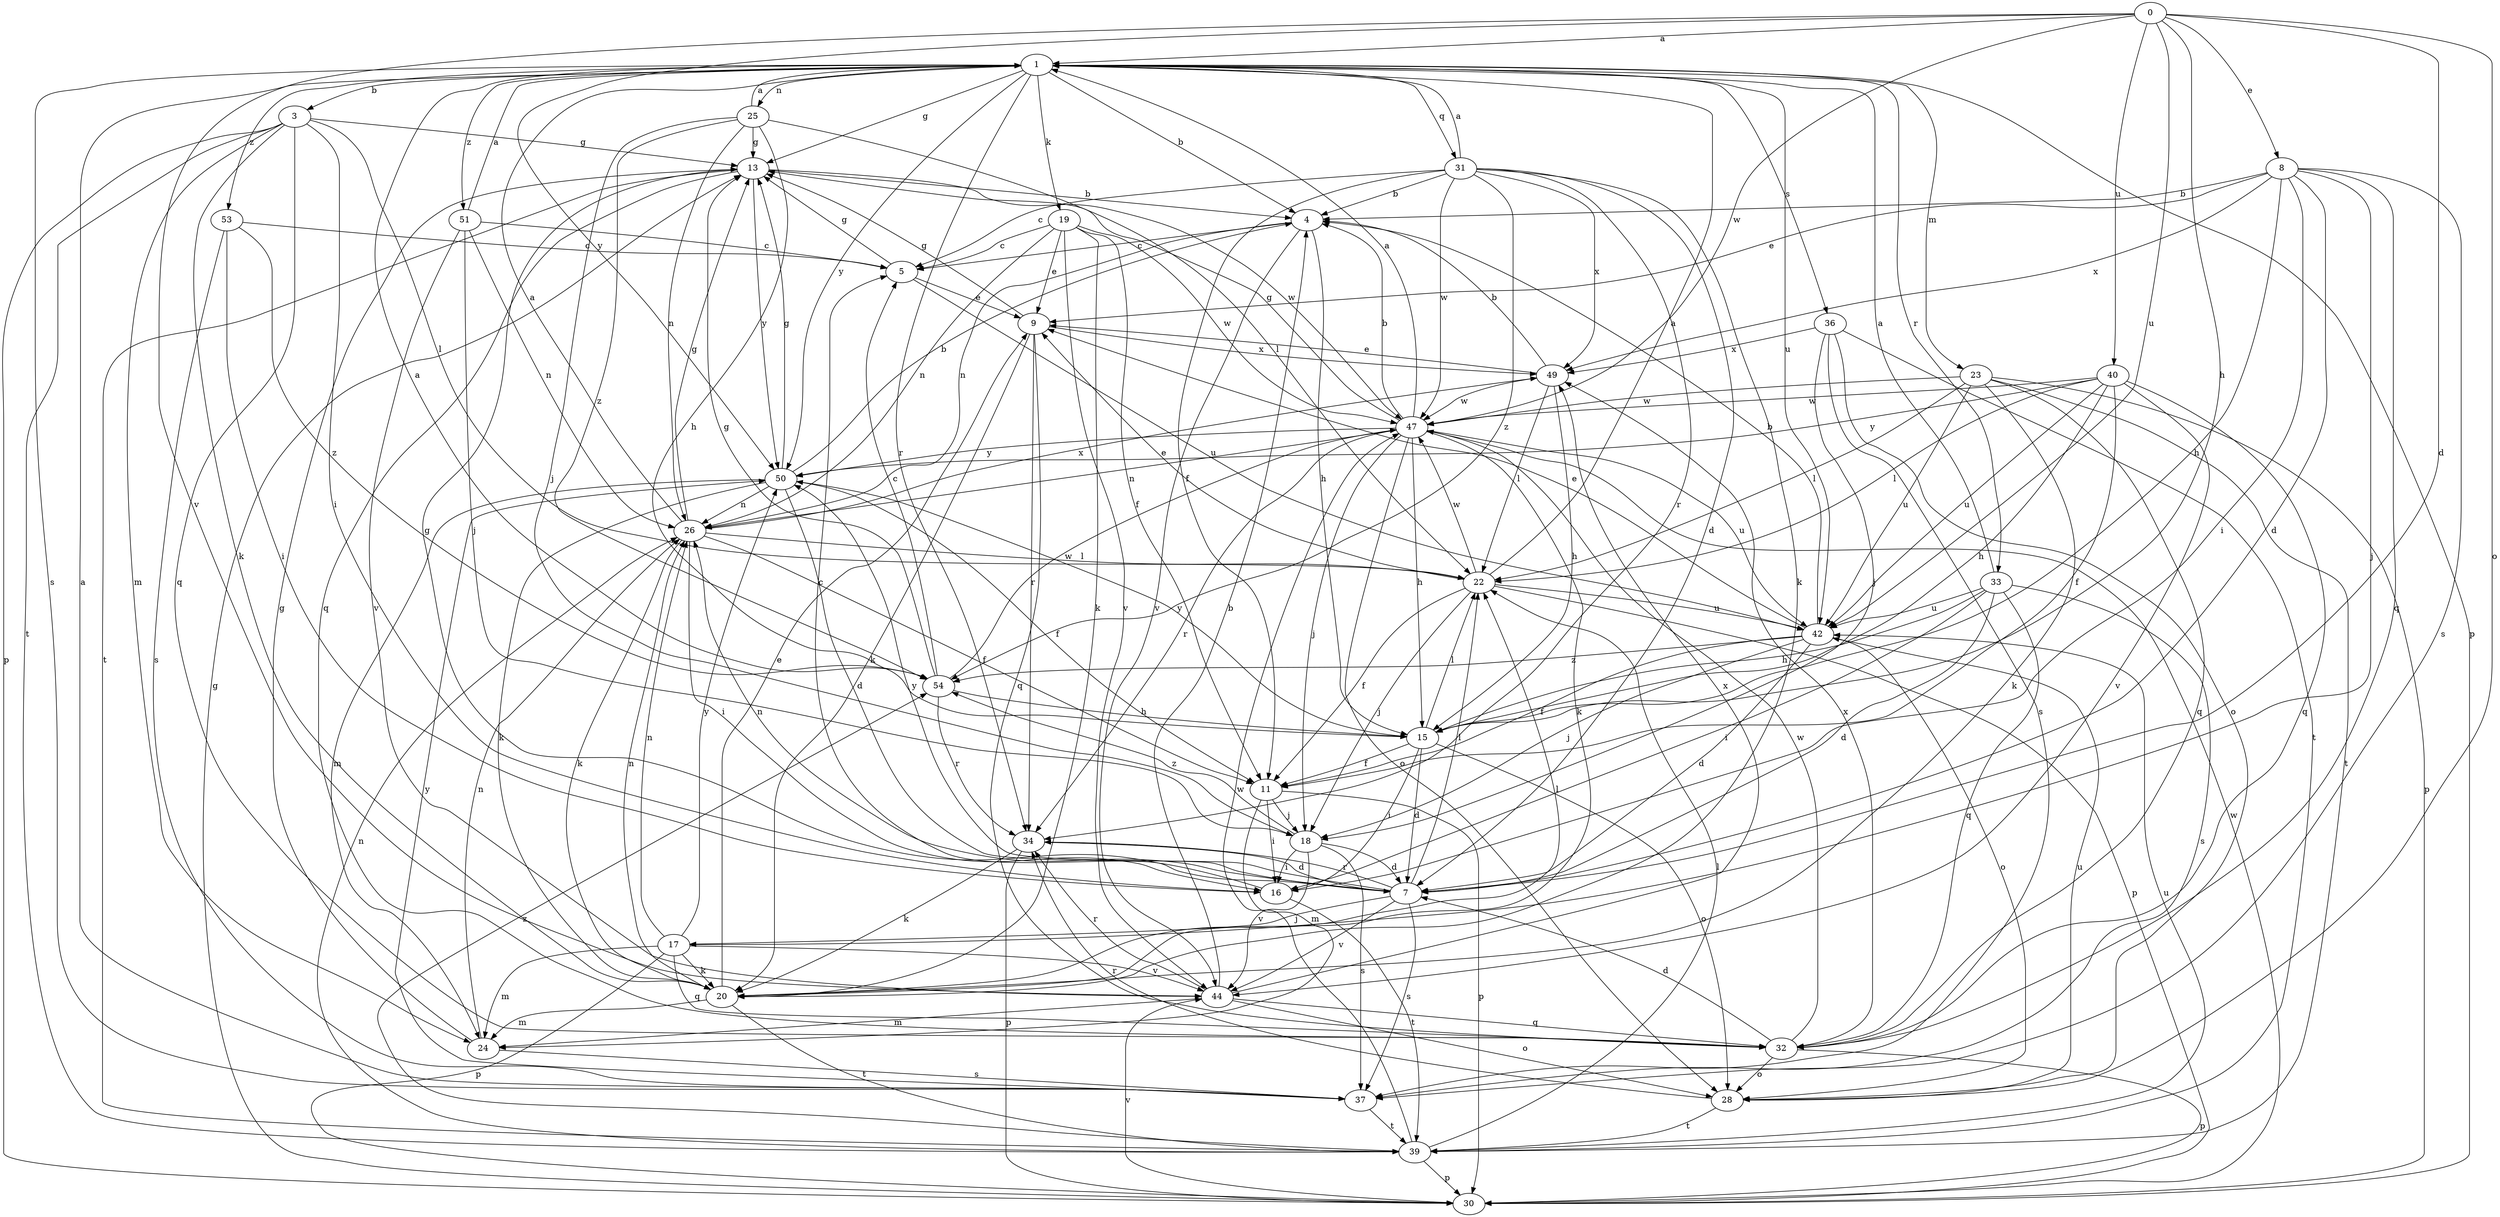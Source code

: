 strict digraph  {
0;
1;
3;
4;
5;
7;
8;
9;
11;
13;
15;
16;
17;
18;
19;
20;
22;
23;
24;
25;
26;
28;
30;
31;
32;
33;
34;
36;
37;
39;
40;
42;
44;
47;
49;
50;
51;
53;
54;
0 -> 1  [label=a];
0 -> 7  [label=d];
0 -> 8  [label=e];
0 -> 15  [label=h];
0 -> 28  [label=o];
0 -> 40  [label=u];
0 -> 42  [label=u];
0 -> 44  [label=v];
0 -> 47  [label=w];
0 -> 50  [label=y];
1 -> 3  [label=b];
1 -> 4  [label=b];
1 -> 13  [label=g];
1 -> 19  [label=k];
1 -> 23  [label=m];
1 -> 25  [label=n];
1 -> 30  [label=p];
1 -> 31  [label=q];
1 -> 33  [label=r];
1 -> 34  [label=r];
1 -> 36  [label=s];
1 -> 37  [label=s];
1 -> 42  [label=u];
1 -> 50  [label=y];
1 -> 51  [label=z];
1 -> 53  [label=z];
3 -> 13  [label=g];
3 -> 16  [label=i];
3 -> 20  [label=k];
3 -> 22  [label=l];
3 -> 24  [label=m];
3 -> 30  [label=p];
3 -> 32  [label=q];
3 -> 39  [label=t];
4 -> 5  [label=c];
4 -> 15  [label=h];
4 -> 26  [label=n];
4 -> 44  [label=v];
5 -> 9  [label=e];
5 -> 13  [label=g];
5 -> 42  [label=u];
7 -> 13  [label=g];
7 -> 17  [label=j];
7 -> 22  [label=l];
7 -> 26  [label=n];
7 -> 34  [label=r];
7 -> 37  [label=s];
7 -> 44  [label=v];
7 -> 50  [label=y];
8 -> 4  [label=b];
8 -> 7  [label=d];
8 -> 9  [label=e];
8 -> 15  [label=h];
8 -> 16  [label=i];
8 -> 17  [label=j];
8 -> 32  [label=q];
8 -> 37  [label=s];
8 -> 49  [label=x];
9 -> 13  [label=g];
9 -> 20  [label=k];
9 -> 32  [label=q];
9 -> 34  [label=r];
9 -> 49  [label=x];
11 -> 16  [label=i];
11 -> 18  [label=j];
11 -> 24  [label=m];
11 -> 30  [label=p];
13 -> 4  [label=b];
13 -> 32  [label=q];
13 -> 39  [label=t];
13 -> 47  [label=w];
13 -> 50  [label=y];
15 -> 7  [label=d];
15 -> 11  [label=f];
15 -> 16  [label=i];
15 -> 22  [label=l];
15 -> 28  [label=o];
15 -> 50  [label=y];
16 -> 5  [label=c];
16 -> 39  [label=t];
17 -> 20  [label=k];
17 -> 24  [label=m];
17 -> 26  [label=n];
17 -> 30  [label=p];
17 -> 32  [label=q];
17 -> 44  [label=v];
17 -> 50  [label=y];
18 -> 7  [label=d];
18 -> 16  [label=i];
18 -> 37  [label=s];
18 -> 44  [label=v];
18 -> 54  [label=z];
19 -> 5  [label=c];
19 -> 9  [label=e];
19 -> 11  [label=f];
19 -> 20  [label=k];
19 -> 26  [label=n];
19 -> 44  [label=v];
19 -> 47  [label=w];
20 -> 9  [label=e];
20 -> 22  [label=l];
20 -> 24  [label=m];
20 -> 26  [label=n];
20 -> 39  [label=t];
22 -> 1  [label=a];
22 -> 9  [label=e];
22 -> 11  [label=f];
22 -> 18  [label=j];
22 -> 30  [label=p];
22 -> 42  [label=u];
22 -> 47  [label=w];
23 -> 20  [label=k];
23 -> 22  [label=l];
23 -> 30  [label=p];
23 -> 32  [label=q];
23 -> 39  [label=t];
23 -> 42  [label=u];
23 -> 47  [label=w];
24 -> 13  [label=g];
24 -> 26  [label=n];
24 -> 37  [label=s];
25 -> 1  [label=a];
25 -> 13  [label=g];
25 -> 15  [label=h];
25 -> 18  [label=j];
25 -> 22  [label=l];
25 -> 26  [label=n];
25 -> 54  [label=z];
26 -> 1  [label=a];
26 -> 11  [label=f];
26 -> 13  [label=g];
26 -> 16  [label=i];
26 -> 20  [label=k];
26 -> 22  [label=l];
26 -> 49  [label=x];
28 -> 34  [label=r];
28 -> 39  [label=t];
28 -> 42  [label=u];
30 -> 13  [label=g];
30 -> 44  [label=v];
30 -> 47  [label=w];
31 -> 1  [label=a];
31 -> 4  [label=b];
31 -> 5  [label=c];
31 -> 7  [label=d];
31 -> 11  [label=f];
31 -> 20  [label=k];
31 -> 34  [label=r];
31 -> 47  [label=w];
31 -> 49  [label=x];
31 -> 54  [label=z];
32 -> 7  [label=d];
32 -> 28  [label=o];
32 -> 30  [label=p];
32 -> 47  [label=w];
32 -> 49  [label=x];
33 -> 1  [label=a];
33 -> 7  [label=d];
33 -> 15  [label=h];
33 -> 16  [label=i];
33 -> 32  [label=q];
33 -> 37  [label=s];
33 -> 42  [label=u];
34 -> 7  [label=d];
34 -> 20  [label=k];
34 -> 30  [label=p];
36 -> 18  [label=j];
36 -> 28  [label=o];
36 -> 37  [label=s];
36 -> 39  [label=t];
36 -> 49  [label=x];
37 -> 1  [label=a];
37 -> 39  [label=t];
37 -> 50  [label=y];
39 -> 22  [label=l];
39 -> 26  [label=n];
39 -> 30  [label=p];
39 -> 42  [label=u];
39 -> 47  [label=w];
39 -> 54  [label=z];
40 -> 11  [label=f];
40 -> 15  [label=h];
40 -> 22  [label=l];
40 -> 32  [label=q];
40 -> 42  [label=u];
40 -> 44  [label=v];
40 -> 47  [label=w];
40 -> 50  [label=y];
42 -> 4  [label=b];
42 -> 7  [label=d];
42 -> 9  [label=e];
42 -> 11  [label=f];
42 -> 18  [label=j];
42 -> 28  [label=o];
42 -> 54  [label=z];
44 -> 4  [label=b];
44 -> 24  [label=m];
44 -> 28  [label=o];
44 -> 32  [label=q];
44 -> 34  [label=r];
44 -> 49  [label=x];
47 -> 1  [label=a];
47 -> 4  [label=b];
47 -> 13  [label=g];
47 -> 15  [label=h];
47 -> 18  [label=j];
47 -> 20  [label=k];
47 -> 26  [label=n];
47 -> 28  [label=o];
47 -> 34  [label=r];
47 -> 42  [label=u];
47 -> 50  [label=y];
49 -> 4  [label=b];
49 -> 9  [label=e];
49 -> 15  [label=h];
49 -> 22  [label=l];
49 -> 47  [label=w];
50 -> 4  [label=b];
50 -> 7  [label=d];
50 -> 11  [label=f];
50 -> 13  [label=g];
50 -> 20  [label=k];
50 -> 24  [label=m];
50 -> 26  [label=n];
51 -> 1  [label=a];
51 -> 5  [label=c];
51 -> 18  [label=j];
51 -> 26  [label=n];
51 -> 44  [label=v];
53 -> 5  [label=c];
53 -> 16  [label=i];
53 -> 37  [label=s];
53 -> 54  [label=z];
54 -> 1  [label=a];
54 -> 5  [label=c];
54 -> 13  [label=g];
54 -> 15  [label=h];
54 -> 34  [label=r];
54 -> 47  [label=w];
}
